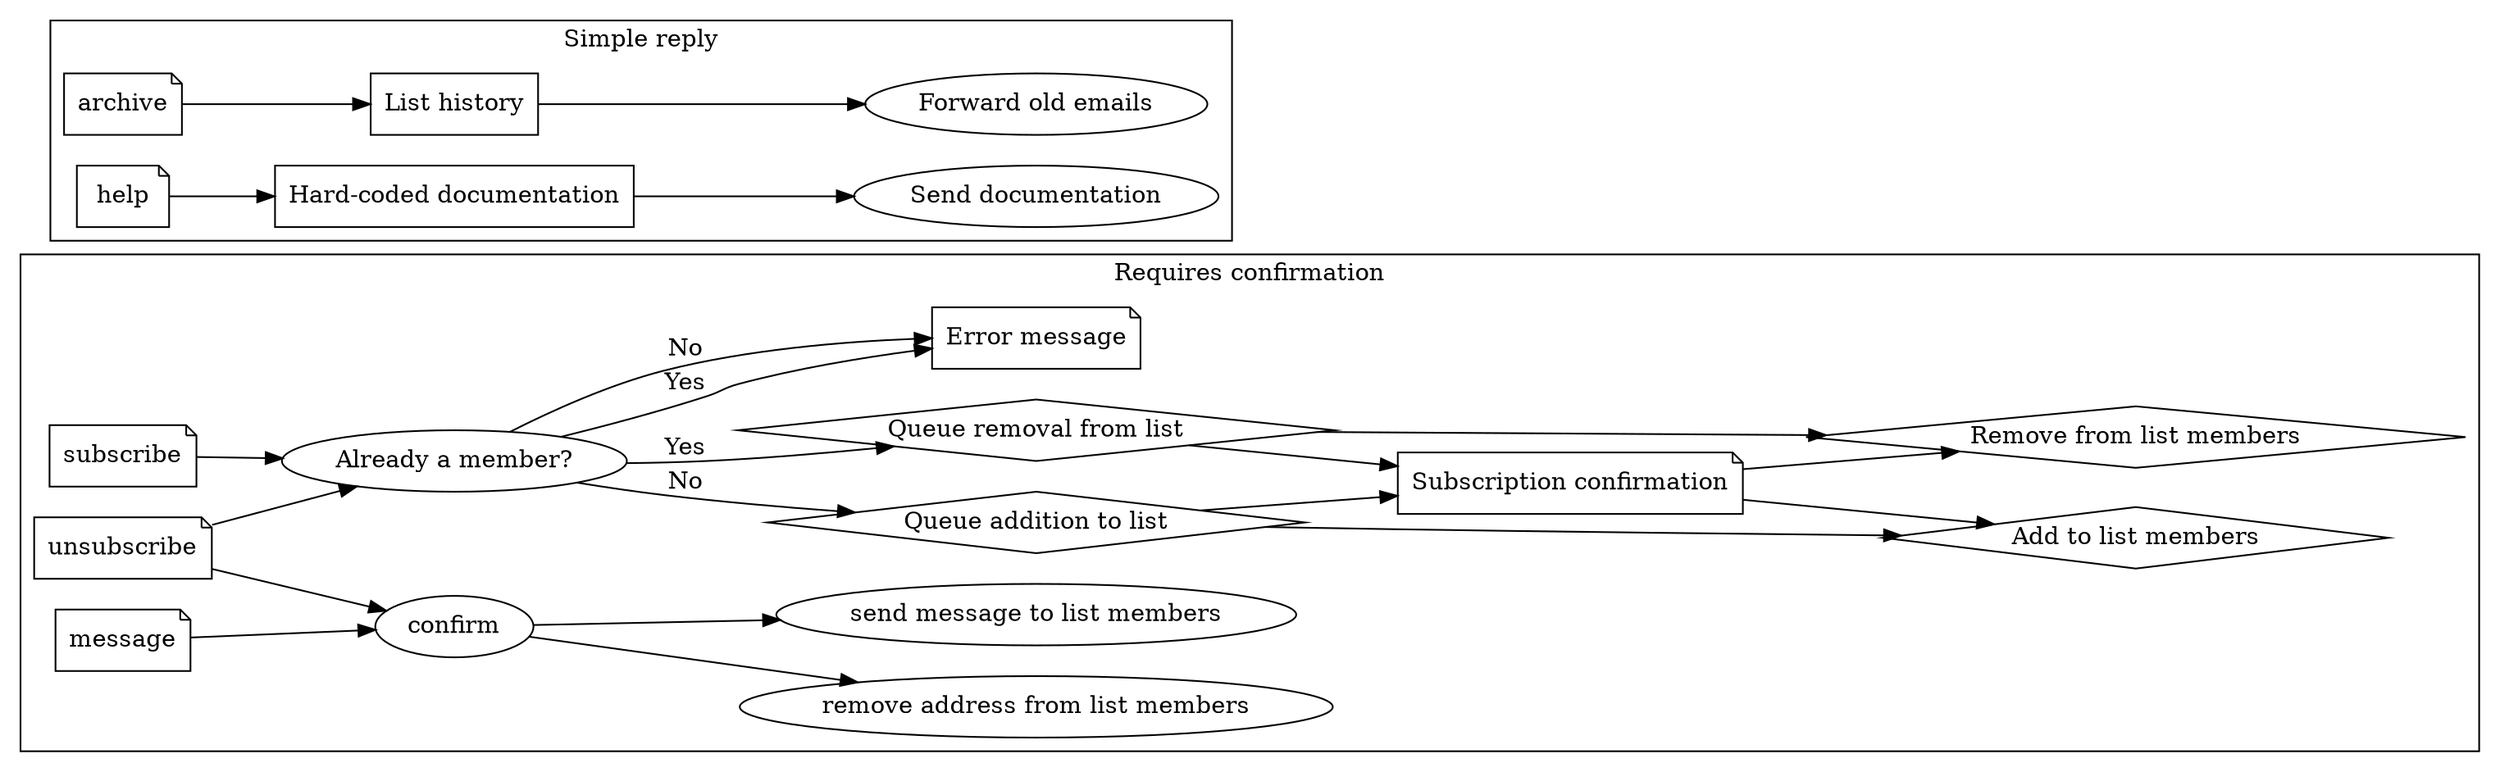digraph ypotf {
    rankdir=LR

    subscribe, unsubscribe, message [shape=note];
    "Error message" [shape=note];
    subgraph cluster_0 {
      label="Requires confirmation";

      subscribe -> "Already a member?"
      "Already a member?" -> "Error message" [label=Yes];
      "Already a member?" -> "Queue addition to list" [label=No];

      "Queue addition to list" -> "Subscription confirmation";
      "Subscription confirmation" -> "Add to list members";
      "Queue addition to list" -> "Add to list members";

      unsubscribe -> "Already a member?"
      "Already a member?" -> "Queue removal from list" [label=Yes];
      "Already a member?" -> "Error message" [label=No];

      "Queue removal from list" -> "Subscription confirmation";
      "Subscription confirmation" -> "Remove from list members";
      "Queue removal from list" -> "Remove from list members";

      "Queue addition to list", "Queue removal from list",
        "Remove from list members", "Add to list members"
        [shape=diamond];

      "Queue addition to list", "Queue removal from list" [shape=diamond];
      unsubscribe -> confirm -> "remove address from list members";
      message -> confirm -> "send message to list members";
      "Subscription confirmation" [shape=note];
    }

    archive, help [shape=note];
    subgraph cluster_1 {
      label="Simple reply";
      "Hard-coded documentation", "List history" [shape=box];
      archive -> "List history" -> "Forward old emails";
      help -> "Hard-coded documentation" -> "Send documentation";
    }
}
